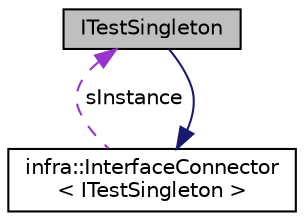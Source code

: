 digraph "ITestSingleton"
{
 // INTERACTIVE_SVG=YES
  edge [fontname="Helvetica",fontsize="10",labelfontname="Helvetica",labelfontsize="10"];
  node [fontname="Helvetica",fontsize="10",shape=record];
  Node3 [label="ITestSingleton",height=0.2,width=0.4,color="black", fillcolor="grey75", style="filled", fontcolor="black"];
  Node4 -> Node3 [dir="back",color="midnightblue",fontsize="10",style="solid",fontname="Helvetica"];
  Node4 [label="infra::InterfaceConnector\l\< ITestSingleton \>",height=0.2,width=0.4,color="black", fillcolor="white", style="filled",URL="$d3/d0e/classinfra_1_1_interface_connector.html"];
  Node3 -> Node4 [dir="back",color="darkorchid3",fontsize="10",style="dashed",label=" sInstance" ,fontname="Helvetica"];
}
